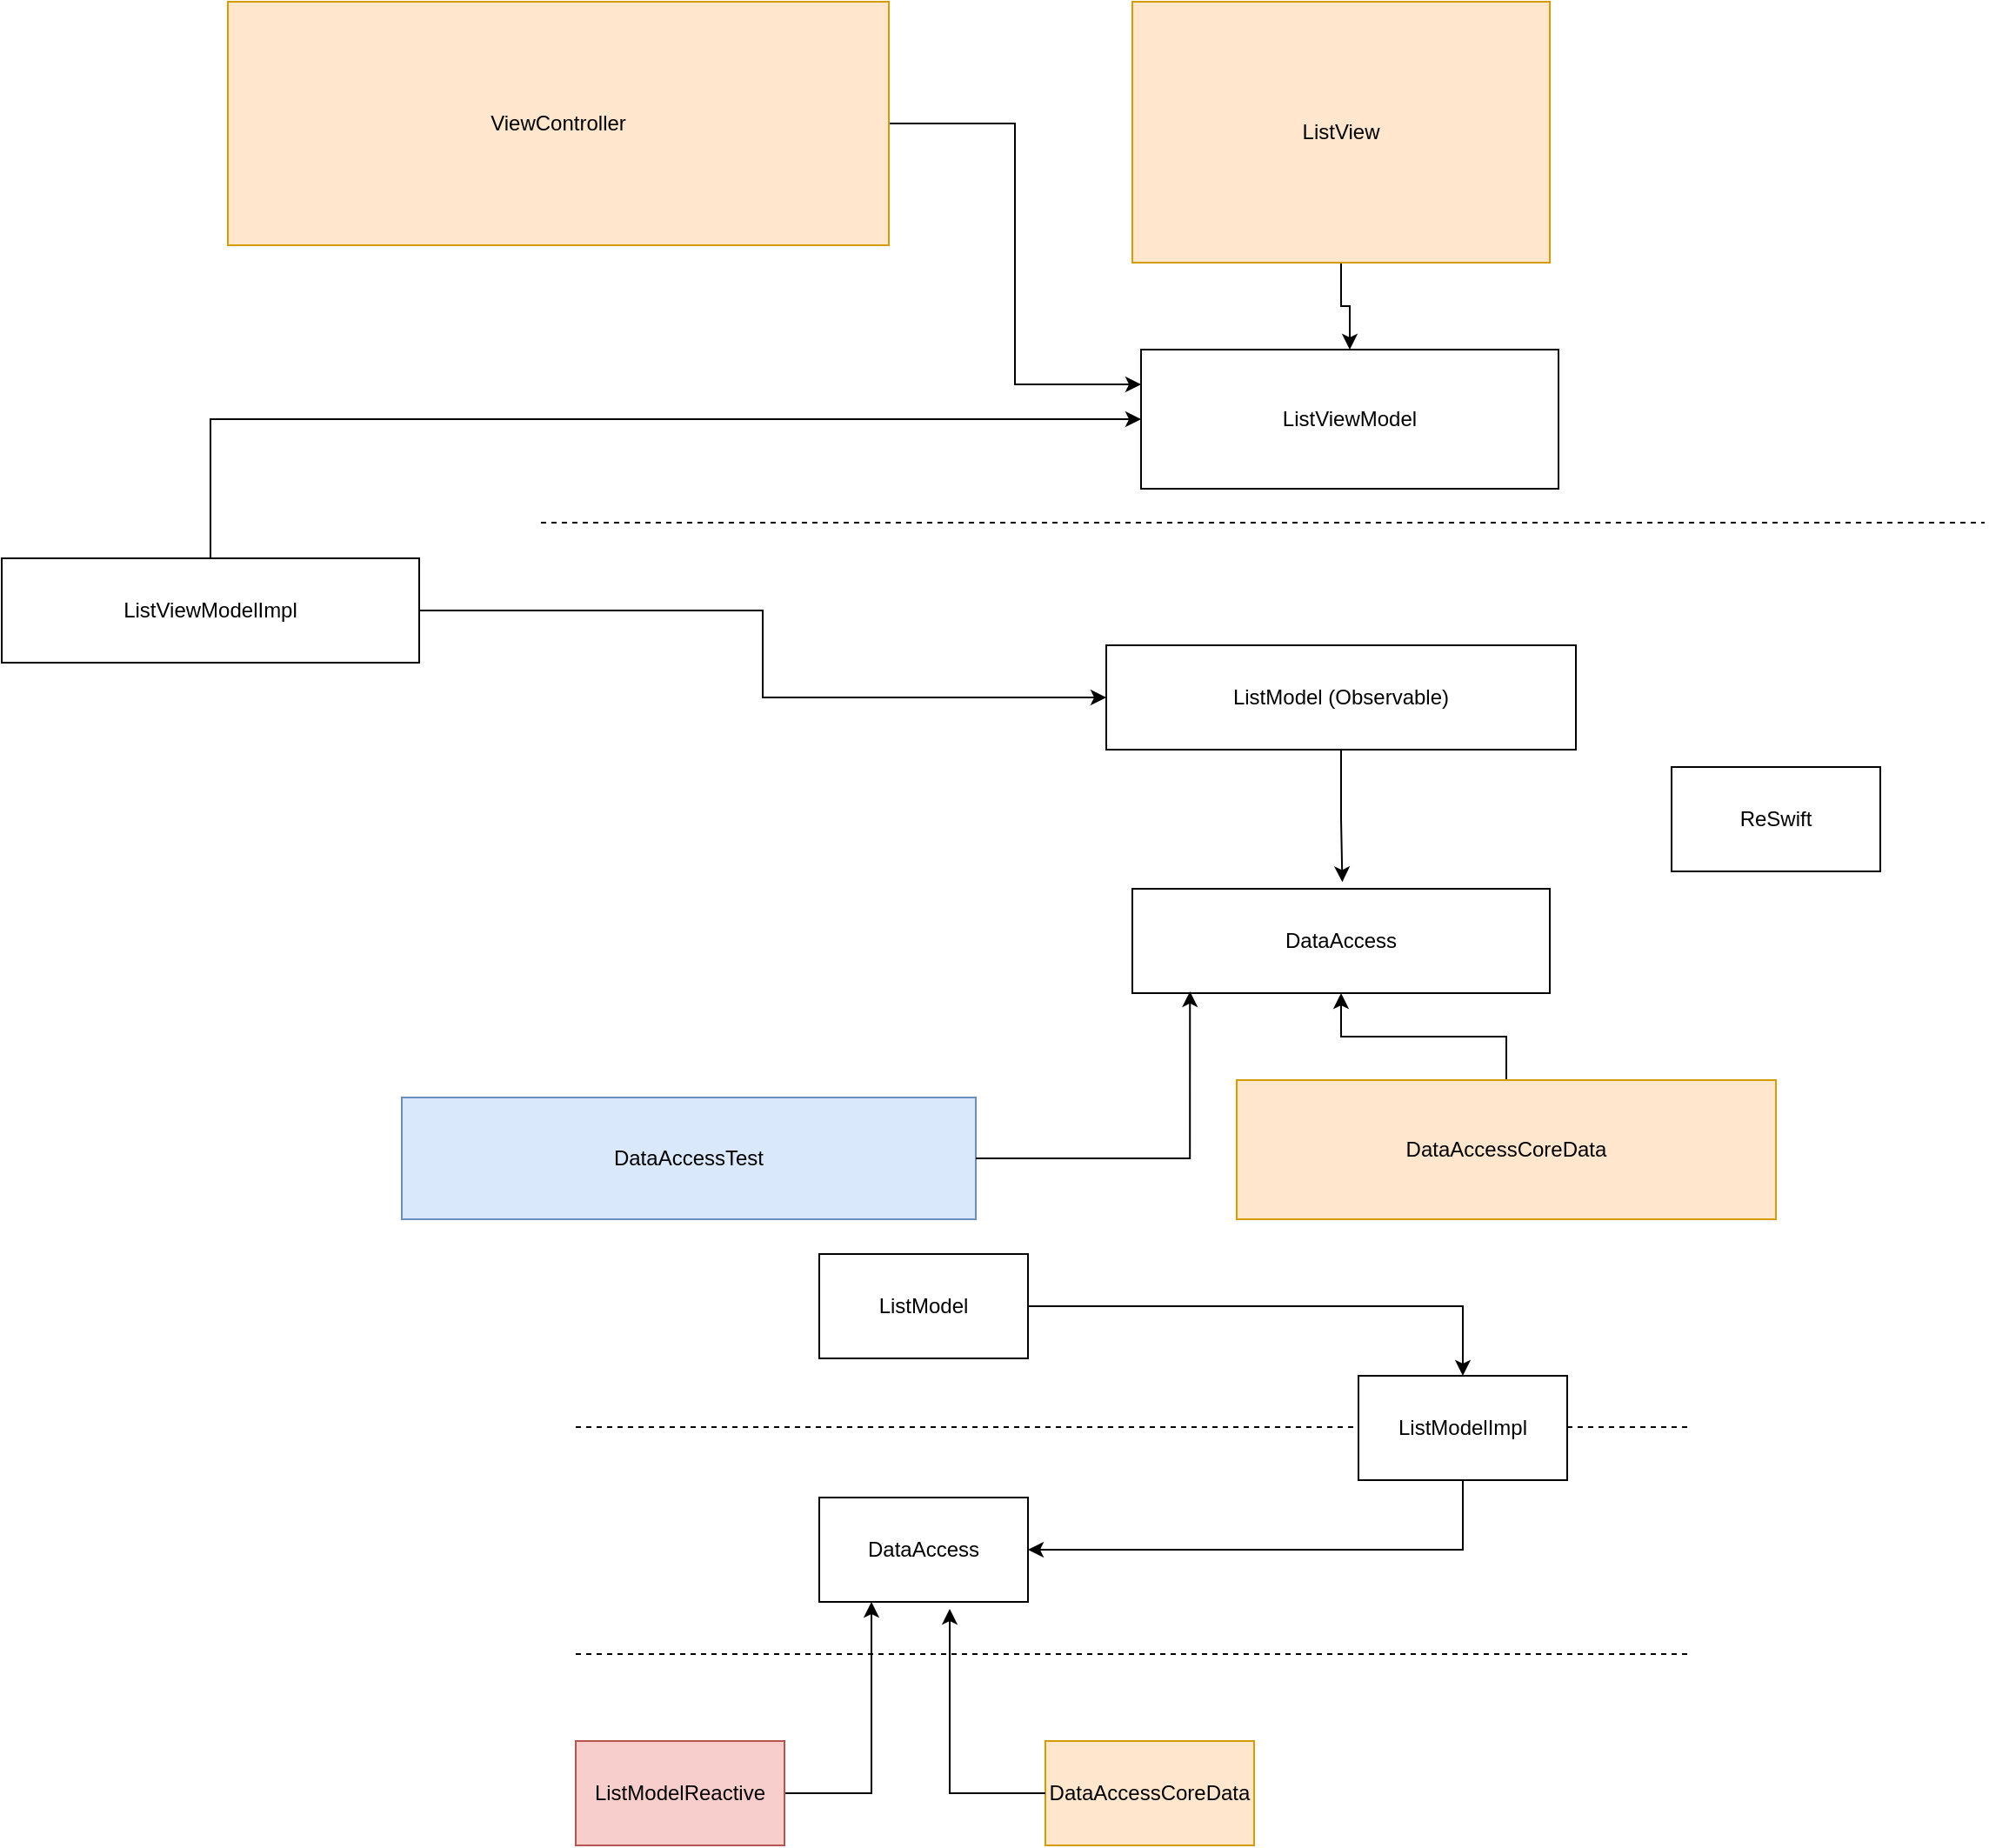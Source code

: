 <mxfile version="22.1.4" type="github">
  <diagram name="Page-1" id="ciXoBDTXdjDo0w0JCOVY">
    <mxGraphModel dx="1721" dy="617" grid="1" gridSize="10" guides="1" tooltips="1" connect="1" arrows="1" fold="1" page="1" pageScale="1" pageWidth="850" pageHeight="1100" math="0" shadow="0">
      <root>
        <mxCell id="0" />
        <mxCell id="1" parent="0" />
        <mxCell id="Q47_7sLDuSlhim7hzjhJ-9" style="edgeStyle=orthogonalEdgeStyle;rounded=0;orthogonalLoop=1;jettySize=auto;html=1;entryX=0.5;entryY=0;entryDx=0;entryDy=0;" parent="1" source="fBwZ9N9lR8raxNEhHyRU-4" target="fBwZ9N9lR8raxNEhHyRU-5" edge="1">
          <mxGeometry relative="1" as="geometry" />
        </mxCell>
        <mxCell id="fBwZ9N9lR8raxNEhHyRU-4" value="ListView" style="rounded=0;whiteSpace=wrap;html=1;fillColor=#ffe6cc;strokeColor=#d79b00;" parent="1" vertex="1">
          <mxGeometry x="320" y="10" width="240" height="150" as="geometry" />
        </mxCell>
        <mxCell id="fBwZ9N9lR8raxNEhHyRU-5" value="ListViewModel" style="rounded=0;whiteSpace=wrap;html=1;" parent="1" vertex="1">
          <mxGeometry x="325" y="210" width="240" height="80" as="geometry" />
        </mxCell>
        <mxCell id="fBwZ9N9lR8raxNEhHyRU-16" style="edgeStyle=orthogonalEdgeStyle;rounded=0;orthogonalLoop=1;jettySize=auto;html=1;entryX=0;entryY=0.5;entryDx=0;entryDy=0;" parent="1" source="fBwZ9N9lR8raxNEhHyRU-7" target="fBwZ9N9lR8raxNEhHyRU-8" edge="1">
          <mxGeometry relative="1" as="geometry" />
        </mxCell>
        <mxCell id="Q47_7sLDuSlhim7hzjhJ-12" style="edgeStyle=orthogonalEdgeStyle;rounded=0;orthogonalLoop=1;jettySize=auto;html=1;exitX=0.5;exitY=0;exitDx=0;exitDy=0;entryX=0;entryY=0.5;entryDx=0;entryDy=0;" parent="1" source="fBwZ9N9lR8raxNEhHyRU-7" target="fBwZ9N9lR8raxNEhHyRU-5" edge="1">
          <mxGeometry relative="1" as="geometry" />
        </mxCell>
        <mxCell id="fBwZ9N9lR8raxNEhHyRU-7" value="ListViewModelImpl" style="rounded=0;whiteSpace=wrap;html=1;" parent="1" vertex="1">
          <mxGeometry x="-330" y="330" width="240" height="60" as="geometry" />
        </mxCell>
        <mxCell id="fBwZ9N9lR8raxNEhHyRU-8" value="ListModel (Observable)" style="rounded=0;whiteSpace=wrap;html=1;" parent="1" vertex="1">
          <mxGeometry x="305" y="380" width="270" height="60" as="geometry" />
        </mxCell>
        <mxCell id="Q47_7sLDuSlhim7hzjhJ-3" style="edgeStyle=orthogonalEdgeStyle;rounded=0;orthogonalLoop=1;jettySize=auto;html=1;entryX=0.5;entryY=1;entryDx=0;entryDy=0;" parent="1" source="fBwZ9N9lR8raxNEhHyRU-9" target="Q47_7sLDuSlhim7hzjhJ-1" edge="1">
          <mxGeometry relative="1" as="geometry" />
        </mxCell>
        <mxCell id="fBwZ9N9lR8raxNEhHyRU-9" value="DataAccessCoreData" style="rounded=0;whiteSpace=wrap;html=1;fillColor=#ffe6cc;strokeColor=#d79b00;" parent="1" vertex="1">
          <mxGeometry x="380" y="630" width="310" height="80" as="geometry" />
        </mxCell>
        <mxCell id="fBwZ9N9lR8raxNEhHyRU-11" value="" style="endArrow=none;dashed=1;html=1;rounded=0;" parent="1" edge="1">
          <mxGeometry width="50" height="50" relative="1" as="geometry">
            <mxPoint x="-20" y="309.5" as="sourcePoint" />
            <mxPoint x="810" y="309.5" as="targetPoint" />
          </mxGeometry>
        </mxCell>
        <mxCell id="Q47_7sLDuSlhim7hzjhJ-1" value="DataAccess" style="rounded=0;whiteSpace=wrap;html=1;" parent="1" vertex="1">
          <mxGeometry x="320" y="520" width="240" height="60" as="geometry" />
        </mxCell>
        <mxCell id="Q47_7sLDuSlhim7hzjhJ-2" style="edgeStyle=orthogonalEdgeStyle;rounded=0;orthogonalLoop=1;jettySize=auto;html=1;entryX=0.503;entryY=-0.064;entryDx=0;entryDy=0;entryPerimeter=0;" parent="1" source="fBwZ9N9lR8raxNEhHyRU-8" target="Q47_7sLDuSlhim7hzjhJ-1" edge="1">
          <mxGeometry relative="1" as="geometry" />
        </mxCell>
        <mxCell id="Q47_7sLDuSlhim7hzjhJ-4" value="DataAccessTest" style="rounded=0;whiteSpace=wrap;html=1;fillColor=#dae8fc;strokeColor=#6c8ebf;" parent="1" vertex="1">
          <mxGeometry x="-100" y="640" width="330" height="70" as="geometry" />
        </mxCell>
        <mxCell id="Q47_7sLDuSlhim7hzjhJ-6" style="edgeStyle=orthogonalEdgeStyle;rounded=0;orthogonalLoop=1;jettySize=auto;html=1;entryX=0.138;entryY=0.983;entryDx=0;entryDy=0;entryPerimeter=0;" parent="1" source="Q47_7sLDuSlhim7hzjhJ-4" target="Q47_7sLDuSlhim7hzjhJ-1" edge="1">
          <mxGeometry relative="1" as="geometry" />
        </mxCell>
        <mxCell id="Q47_7sLDuSlhim7hzjhJ-10" style="edgeStyle=orthogonalEdgeStyle;rounded=0;orthogonalLoop=1;jettySize=auto;html=1;entryX=0;entryY=0.25;entryDx=0;entryDy=0;" parent="1" source="Q47_7sLDuSlhim7hzjhJ-8" target="fBwZ9N9lR8raxNEhHyRU-5" edge="1">
          <mxGeometry relative="1" as="geometry" />
        </mxCell>
        <mxCell id="Q47_7sLDuSlhim7hzjhJ-8" value="ViewController" style="rounded=0;whiteSpace=wrap;html=1;fillColor=#ffe6cc;strokeColor=#d79b00;" parent="1" vertex="1">
          <mxGeometry x="-200" y="10" width="380" height="140" as="geometry" />
        </mxCell>
        <mxCell id="Q47_7sLDuSlhim7hzjhJ-13" value="ReSwift" style="rounded=0;whiteSpace=wrap;html=1;" parent="1" vertex="1">
          <mxGeometry x="630" y="450" width="120" height="60" as="geometry" />
        </mxCell>
        <mxCell id="WeG9BymHyUoyGSbdJxct-11" style="edgeStyle=orthogonalEdgeStyle;rounded=0;orthogonalLoop=1;jettySize=auto;html=1;entryX=0.5;entryY=0;entryDx=0;entryDy=0;" edge="1" parent="1" source="WeG9BymHyUoyGSbdJxct-1" target="WeG9BymHyUoyGSbdJxct-10">
          <mxGeometry relative="1" as="geometry" />
        </mxCell>
        <mxCell id="WeG9BymHyUoyGSbdJxct-1" value="ListModel" style="rounded=0;whiteSpace=wrap;html=1;" vertex="1" parent="1">
          <mxGeometry x="140" y="730" width="120" height="60" as="geometry" />
        </mxCell>
        <mxCell id="WeG9BymHyUoyGSbdJxct-15" style="edgeStyle=orthogonalEdgeStyle;rounded=0;orthogonalLoop=1;jettySize=auto;html=1;entryX=0.25;entryY=1;entryDx=0;entryDy=0;" edge="1" parent="1" source="WeG9BymHyUoyGSbdJxct-2" target="WeG9BymHyUoyGSbdJxct-4">
          <mxGeometry relative="1" as="geometry" />
        </mxCell>
        <mxCell id="WeG9BymHyUoyGSbdJxct-2" value="ListModelReactive" style="rounded=0;whiteSpace=wrap;html=1;fillColor=#f8cecc;strokeColor=#b85450;" vertex="1" parent="1">
          <mxGeometry y="1010" width="120" height="60" as="geometry" />
        </mxCell>
        <mxCell id="WeG9BymHyUoyGSbdJxct-4" value="DataAccess" style="rounded=0;whiteSpace=wrap;html=1;" vertex="1" parent="1">
          <mxGeometry x="140" y="870" width="120" height="60" as="geometry" />
        </mxCell>
        <mxCell id="WeG9BymHyUoyGSbdJxct-6" value="DataAccessCoreData" style="rounded=0;whiteSpace=wrap;html=1;fillColor=#ffe6cc;strokeColor=#d79b00;" vertex="1" parent="1">
          <mxGeometry x="270" y="1010" width="120" height="60" as="geometry" />
        </mxCell>
        <mxCell id="WeG9BymHyUoyGSbdJxct-8" value="&lt;br&gt;" style="endArrow=none;dashed=1;html=1;rounded=0;" edge="1" parent="1">
          <mxGeometry width="50" height="50" relative="1" as="geometry">
            <mxPoint y="829.5" as="sourcePoint" />
            <mxPoint x="640" y="829.5" as="targetPoint" />
          </mxGeometry>
        </mxCell>
        <mxCell id="WeG9BymHyUoyGSbdJxct-12" style="edgeStyle=orthogonalEdgeStyle;rounded=0;orthogonalLoop=1;jettySize=auto;html=1;entryX=1;entryY=0.5;entryDx=0;entryDy=0;" edge="1" parent="1" source="WeG9BymHyUoyGSbdJxct-10" target="WeG9BymHyUoyGSbdJxct-4">
          <mxGeometry relative="1" as="geometry">
            <Array as="points">
              <mxPoint x="510" y="900" />
            </Array>
          </mxGeometry>
        </mxCell>
        <mxCell id="WeG9BymHyUoyGSbdJxct-10" value="ListModelImpl" style="rounded=0;whiteSpace=wrap;html=1;" vertex="1" parent="1">
          <mxGeometry x="450" y="800" width="120" height="60" as="geometry" />
        </mxCell>
        <mxCell id="WeG9BymHyUoyGSbdJxct-14" value="&lt;br&gt;" style="endArrow=none;dashed=1;html=1;rounded=0;" edge="1" parent="1">
          <mxGeometry width="50" height="50" relative="1" as="geometry">
            <mxPoint y="960" as="sourcePoint" />
            <mxPoint x="640" y="960" as="targetPoint" />
          </mxGeometry>
        </mxCell>
        <mxCell id="WeG9BymHyUoyGSbdJxct-16" style="edgeStyle=orthogonalEdgeStyle;rounded=0;orthogonalLoop=1;jettySize=auto;html=1;entryX=0.625;entryY=1.067;entryDx=0;entryDy=0;entryPerimeter=0;" edge="1" parent="1" source="WeG9BymHyUoyGSbdJxct-6" target="WeG9BymHyUoyGSbdJxct-4">
          <mxGeometry relative="1" as="geometry" />
        </mxCell>
      </root>
    </mxGraphModel>
  </diagram>
</mxfile>
